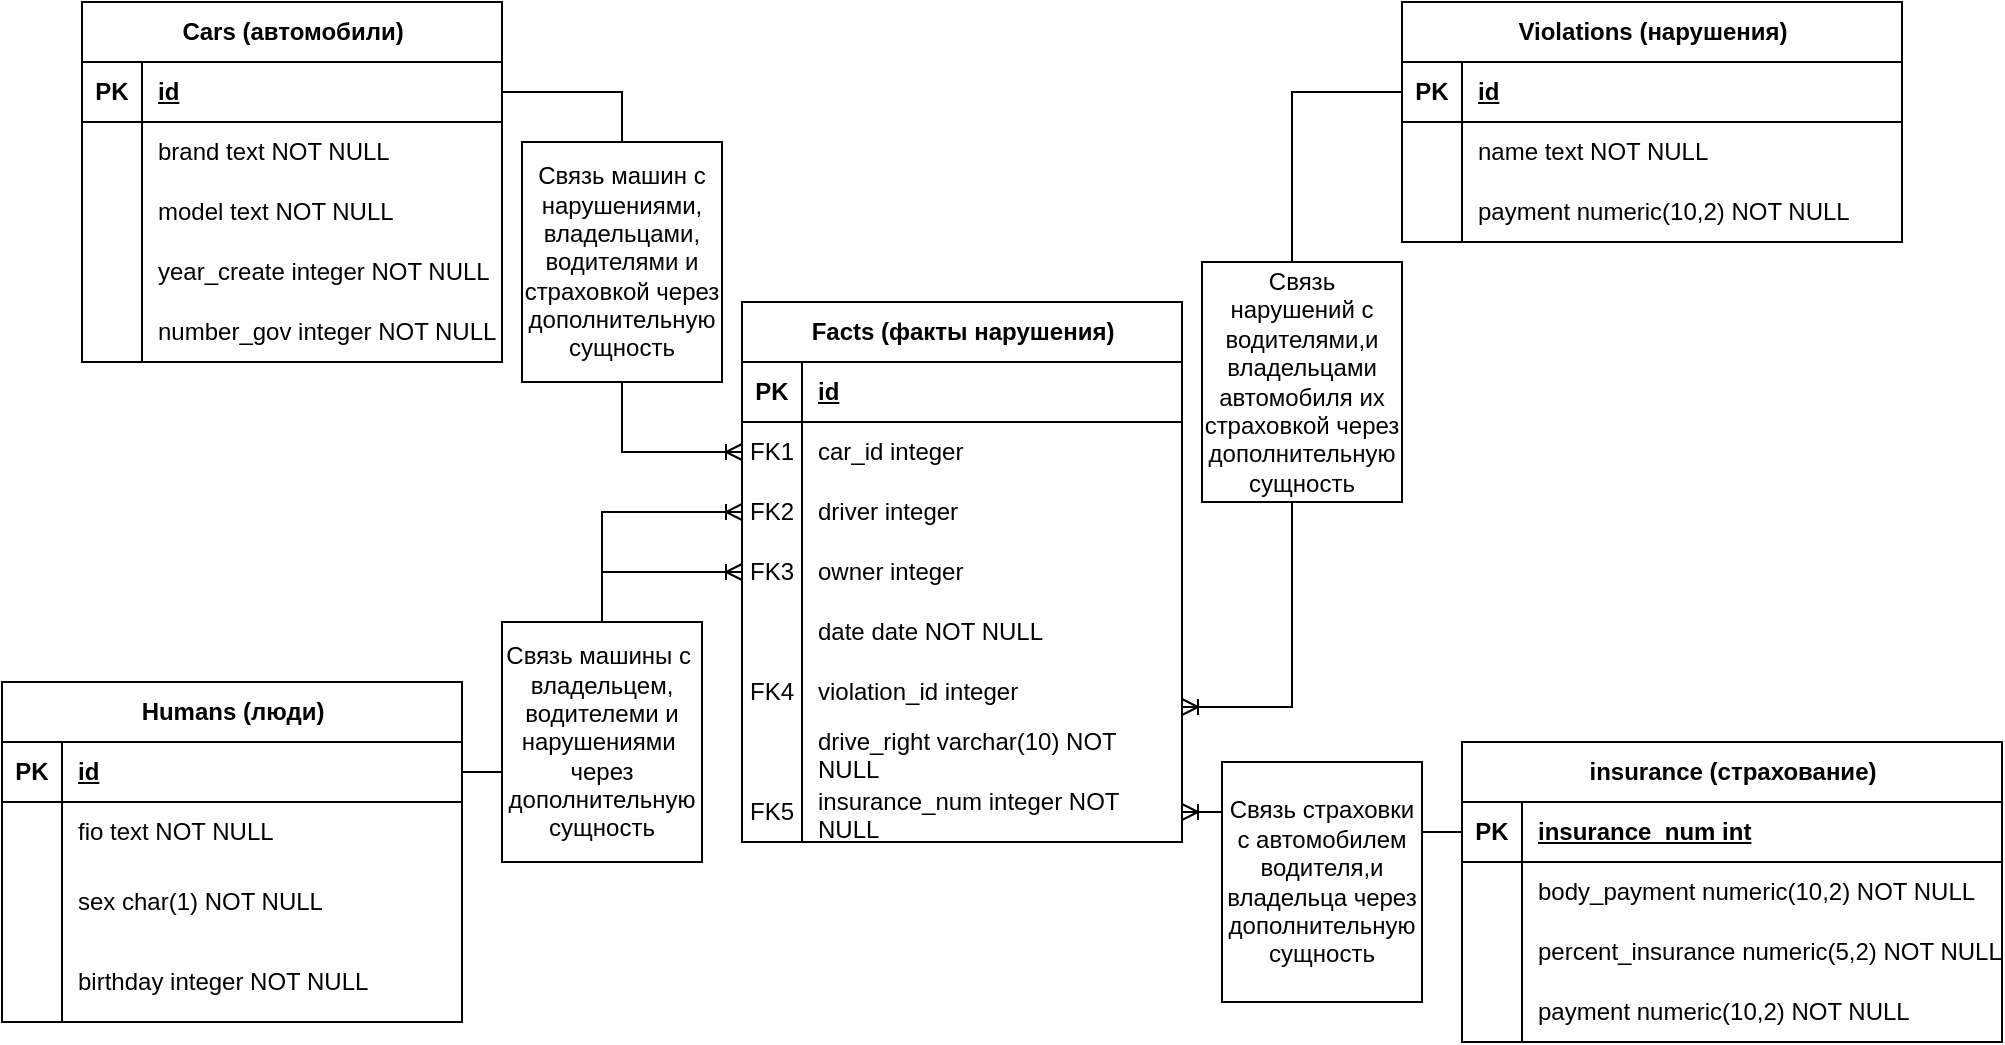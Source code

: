 <mxfile version="25.0.3">
  <diagram id="R2lEEEUBdFMjLlhIrx00" name="Page-1">
    <mxGraphModel dx="1900" dy="566" grid="1" gridSize="10" guides="1" tooltips="1" connect="1" arrows="1" fold="1" page="1" pageScale="1" pageWidth="850" pageHeight="1100" math="0" shadow="0" extFonts="Permanent Marker^https://fonts.googleapis.com/css?family=Permanent+Marker">
      <root>
        <mxCell id="0" />
        <mxCell id="1" parent="0" />
        <mxCell id="0lINuXxuvofqv_kn08BW-3" value="&lt;div&gt;Cars (автомобили)&lt;br&gt;&lt;/div&gt;" style="shape=table;startSize=30;container=1;collapsible=1;childLayout=tableLayout;fixedRows=1;rowLines=0;fontStyle=1;align=center;resizeLast=1;html=1;" parent="1" vertex="1">
          <mxGeometry x="10" y="280" width="210" height="180" as="geometry" />
        </mxCell>
        <mxCell id="0lINuXxuvofqv_kn08BW-4" value="" style="shape=tableRow;horizontal=0;startSize=0;swimlaneHead=0;swimlaneBody=0;fillColor=none;collapsible=0;dropTarget=0;points=[[0,0.5],[1,0.5]];portConstraint=eastwest;top=0;left=0;right=0;bottom=1;" parent="0lINuXxuvofqv_kn08BW-3" vertex="1">
          <mxGeometry y="30" width="210" height="30" as="geometry" />
        </mxCell>
        <mxCell id="0lINuXxuvofqv_kn08BW-5" value="PK" style="shape=partialRectangle;connectable=0;fillColor=none;top=0;left=0;bottom=0;right=0;fontStyle=1;overflow=hidden;whiteSpace=wrap;html=1;" parent="0lINuXxuvofqv_kn08BW-4" vertex="1">
          <mxGeometry width="30" height="30" as="geometry">
            <mxRectangle width="30" height="30" as="alternateBounds" />
          </mxGeometry>
        </mxCell>
        <mxCell id="0lINuXxuvofqv_kn08BW-6" value="id" style="shape=partialRectangle;connectable=0;fillColor=none;top=0;left=0;bottom=0;right=0;align=left;spacingLeft=6;fontStyle=5;overflow=hidden;whiteSpace=wrap;html=1;" parent="0lINuXxuvofqv_kn08BW-4" vertex="1">
          <mxGeometry x="30" width="180" height="30" as="geometry">
            <mxRectangle width="180" height="30" as="alternateBounds" />
          </mxGeometry>
        </mxCell>
        <mxCell id="0lINuXxuvofqv_kn08BW-7" value="" style="shape=tableRow;horizontal=0;startSize=0;swimlaneHead=0;swimlaneBody=0;fillColor=none;collapsible=0;dropTarget=0;points=[[0,0.5],[1,0.5]];portConstraint=eastwest;top=0;left=0;right=0;bottom=0;" parent="0lINuXxuvofqv_kn08BW-3" vertex="1">
          <mxGeometry y="60" width="210" height="30" as="geometry" />
        </mxCell>
        <mxCell id="0lINuXxuvofqv_kn08BW-8" value="" style="shape=partialRectangle;connectable=0;fillColor=none;top=0;left=0;bottom=0;right=0;editable=1;overflow=hidden;whiteSpace=wrap;html=1;" parent="0lINuXxuvofqv_kn08BW-7" vertex="1">
          <mxGeometry width="30" height="30" as="geometry">
            <mxRectangle width="30" height="30" as="alternateBounds" />
          </mxGeometry>
        </mxCell>
        <mxCell id="0lINuXxuvofqv_kn08BW-9" value="brand text NOT NULL" style="shape=partialRectangle;connectable=0;fillColor=none;top=0;left=0;bottom=0;right=0;align=left;spacingLeft=6;overflow=hidden;whiteSpace=wrap;html=1;" parent="0lINuXxuvofqv_kn08BW-7" vertex="1">
          <mxGeometry x="30" width="180" height="30" as="geometry">
            <mxRectangle width="180" height="30" as="alternateBounds" />
          </mxGeometry>
        </mxCell>
        <mxCell id="0lINuXxuvofqv_kn08BW-10" value="" style="shape=tableRow;horizontal=0;startSize=0;swimlaneHead=0;swimlaneBody=0;fillColor=none;collapsible=0;dropTarget=0;points=[[0,0.5],[1,0.5]];portConstraint=eastwest;top=0;left=0;right=0;bottom=0;" parent="0lINuXxuvofqv_kn08BW-3" vertex="1">
          <mxGeometry y="90" width="210" height="30" as="geometry" />
        </mxCell>
        <mxCell id="0lINuXxuvofqv_kn08BW-11" value="" style="shape=partialRectangle;connectable=0;fillColor=none;top=0;left=0;bottom=0;right=0;editable=1;overflow=hidden;whiteSpace=wrap;html=1;" parent="0lINuXxuvofqv_kn08BW-10" vertex="1">
          <mxGeometry width="30" height="30" as="geometry">
            <mxRectangle width="30" height="30" as="alternateBounds" />
          </mxGeometry>
        </mxCell>
        <mxCell id="0lINuXxuvofqv_kn08BW-12" value="model text NOT NULL" style="shape=partialRectangle;connectable=0;fillColor=none;top=0;left=0;bottom=0;right=0;align=left;spacingLeft=6;overflow=hidden;whiteSpace=wrap;html=1;" parent="0lINuXxuvofqv_kn08BW-10" vertex="1">
          <mxGeometry x="30" width="180" height="30" as="geometry">
            <mxRectangle width="180" height="30" as="alternateBounds" />
          </mxGeometry>
        </mxCell>
        <mxCell id="0lINuXxuvofqv_kn08BW-13" value="" style="shape=tableRow;horizontal=0;startSize=0;swimlaneHead=0;swimlaneBody=0;fillColor=none;collapsible=0;dropTarget=0;points=[[0,0.5],[1,0.5]];portConstraint=eastwest;top=0;left=0;right=0;bottom=0;" parent="0lINuXxuvofqv_kn08BW-3" vertex="1">
          <mxGeometry y="120" width="210" height="30" as="geometry" />
        </mxCell>
        <mxCell id="0lINuXxuvofqv_kn08BW-14" value="" style="shape=partialRectangle;connectable=0;fillColor=none;top=0;left=0;bottom=0;right=0;editable=1;overflow=hidden;whiteSpace=wrap;html=1;" parent="0lINuXxuvofqv_kn08BW-13" vertex="1">
          <mxGeometry width="30" height="30" as="geometry">
            <mxRectangle width="30" height="30" as="alternateBounds" />
          </mxGeometry>
        </mxCell>
        <mxCell id="0lINuXxuvofqv_kn08BW-15" value="year_create integer NOT NULL" style="shape=partialRectangle;connectable=0;fillColor=none;top=0;left=0;bottom=0;right=0;align=left;spacingLeft=6;overflow=hidden;whiteSpace=wrap;html=1;" parent="0lINuXxuvofqv_kn08BW-13" vertex="1">
          <mxGeometry x="30" width="180" height="30" as="geometry">
            <mxRectangle width="180" height="30" as="alternateBounds" />
          </mxGeometry>
        </mxCell>
        <mxCell id="2KXlHstFN0G93VimUFhp-1" value="" style="shape=tableRow;horizontal=0;startSize=0;swimlaneHead=0;swimlaneBody=0;fillColor=none;collapsible=0;dropTarget=0;points=[[0,0.5],[1,0.5]];portConstraint=eastwest;top=0;left=0;right=0;bottom=0;" vertex="1" parent="0lINuXxuvofqv_kn08BW-3">
          <mxGeometry y="150" width="210" height="30" as="geometry" />
        </mxCell>
        <mxCell id="2KXlHstFN0G93VimUFhp-2" value="" style="shape=partialRectangle;connectable=0;fillColor=none;top=0;left=0;bottom=0;right=0;editable=1;overflow=hidden;whiteSpace=wrap;html=1;" vertex="1" parent="2KXlHstFN0G93VimUFhp-1">
          <mxGeometry width="30" height="30" as="geometry">
            <mxRectangle width="30" height="30" as="alternateBounds" />
          </mxGeometry>
        </mxCell>
        <mxCell id="2KXlHstFN0G93VimUFhp-3" value="number_gov integer NOT NULL" style="shape=partialRectangle;connectable=0;fillColor=none;top=0;left=0;bottom=0;right=0;align=left;spacingLeft=6;overflow=hidden;whiteSpace=wrap;html=1;" vertex="1" parent="2KXlHstFN0G93VimUFhp-1">
          <mxGeometry x="30" width="180" height="30" as="geometry">
            <mxRectangle width="180" height="30" as="alternateBounds" />
          </mxGeometry>
        </mxCell>
        <mxCell id="0lINuXxuvofqv_kn08BW-16" value="Violations (нарушения)" style="shape=table;startSize=30;container=1;collapsible=1;childLayout=tableLayout;fixedRows=1;rowLines=0;fontStyle=1;align=center;resizeLast=1;html=1;" parent="1" vertex="1">
          <mxGeometry x="670" y="280" width="250" height="120" as="geometry" />
        </mxCell>
        <mxCell id="0lINuXxuvofqv_kn08BW-17" value="" style="shape=tableRow;horizontal=0;startSize=0;swimlaneHead=0;swimlaneBody=0;fillColor=none;collapsible=0;dropTarget=0;points=[[0,0.5],[1,0.5]];portConstraint=eastwest;top=0;left=0;right=0;bottom=1;" parent="0lINuXxuvofqv_kn08BW-16" vertex="1">
          <mxGeometry y="30" width="250" height="30" as="geometry" />
        </mxCell>
        <mxCell id="0lINuXxuvofqv_kn08BW-18" value="PK" style="shape=partialRectangle;connectable=0;fillColor=none;top=0;left=0;bottom=0;right=0;fontStyle=1;overflow=hidden;whiteSpace=wrap;html=1;" parent="0lINuXxuvofqv_kn08BW-17" vertex="1">
          <mxGeometry width="30" height="30" as="geometry">
            <mxRectangle width="30" height="30" as="alternateBounds" />
          </mxGeometry>
        </mxCell>
        <mxCell id="0lINuXxuvofqv_kn08BW-19" value="id" style="shape=partialRectangle;connectable=0;fillColor=none;top=0;left=0;bottom=0;right=0;align=left;spacingLeft=6;fontStyle=5;overflow=hidden;whiteSpace=wrap;html=1;" parent="0lINuXxuvofqv_kn08BW-17" vertex="1">
          <mxGeometry x="30" width="220" height="30" as="geometry">
            <mxRectangle width="220" height="30" as="alternateBounds" />
          </mxGeometry>
        </mxCell>
        <mxCell id="0lINuXxuvofqv_kn08BW-20" value="" style="shape=tableRow;horizontal=0;startSize=0;swimlaneHead=0;swimlaneBody=0;fillColor=none;collapsible=0;dropTarget=0;points=[[0,0.5],[1,0.5]];portConstraint=eastwest;top=0;left=0;right=0;bottom=0;" parent="0lINuXxuvofqv_kn08BW-16" vertex="1">
          <mxGeometry y="60" width="250" height="30" as="geometry" />
        </mxCell>
        <mxCell id="0lINuXxuvofqv_kn08BW-21" value="" style="shape=partialRectangle;connectable=0;fillColor=none;top=0;left=0;bottom=0;right=0;editable=1;overflow=hidden;whiteSpace=wrap;html=1;" parent="0lINuXxuvofqv_kn08BW-20" vertex="1">
          <mxGeometry width="30" height="30" as="geometry">
            <mxRectangle width="30" height="30" as="alternateBounds" />
          </mxGeometry>
        </mxCell>
        <mxCell id="0lINuXxuvofqv_kn08BW-22" value="name text NOT NULL" style="shape=partialRectangle;connectable=0;fillColor=none;top=0;left=0;bottom=0;right=0;align=left;spacingLeft=6;overflow=hidden;whiteSpace=wrap;html=1;" parent="0lINuXxuvofqv_kn08BW-20" vertex="1">
          <mxGeometry x="30" width="220" height="30" as="geometry">
            <mxRectangle width="220" height="30" as="alternateBounds" />
          </mxGeometry>
        </mxCell>
        <mxCell id="0lINuXxuvofqv_kn08BW-23" value="" style="shape=tableRow;horizontal=0;startSize=0;swimlaneHead=0;swimlaneBody=0;fillColor=none;collapsible=0;dropTarget=0;points=[[0,0.5],[1,0.5]];portConstraint=eastwest;top=0;left=0;right=0;bottom=0;" parent="0lINuXxuvofqv_kn08BW-16" vertex="1">
          <mxGeometry y="90" width="250" height="30" as="geometry" />
        </mxCell>
        <mxCell id="0lINuXxuvofqv_kn08BW-24" value="" style="shape=partialRectangle;connectable=0;fillColor=none;top=0;left=0;bottom=0;right=0;editable=1;overflow=hidden;whiteSpace=wrap;html=1;" parent="0lINuXxuvofqv_kn08BW-23" vertex="1">
          <mxGeometry width="30" height="30" as="geometry">
            <mxRectangle width="30" height="30" as="alternateBounds" />
          </mxGeometry>
        </mxCell>
        <mxCell id="0lINuXxuvofqv_kn08BW-25" value="payment numeric(10,2) NOT NULL" style="shape=partialRectangle;connectable=0;fillColor=none;top=0;left=0;bottom=0;right=0;align=left;spacingLeft=6;overflow=hidden;whiteSpace=wrap;html=1;" parent="0lINuXxuvofqv_kn08BW-23" vertex="1">
          <mxGeometry x="30" width="220" height="30" as="geometry">
            <mxRectangle width="220" height="30" as="alternateBounds" />
          </mxGeometry>
        </mxCell>
        <mxCell id="0lINuXxuvofqv_kn08BW-29" value="Facts (факты нарушения)" style="shape=table;startSize=30;container=1;collapsible=1;childLayout=tableLayout;fixedRows=1;rowLines=0;fontStyle=1;align=center;resizeLast=1;html=1;" parent="1" vertex="1">
          <mxGeometry x="340" y="430" width="220" height="270" as="geometry" />
        </mxCell>
        <mxCell id="0lINuXxuvofqv_kn08BW-30" value="" style="shape=tableRow;horizontal=0;startSize=0;swimlaneHead=0;swimlaneBody=0;fillColor=none;collapsible=0;dropTarget=0;points=[[0,0.5],[1,0.5]];portConstraint=eastwest;top=0;left=0;right=0;bottom=1;" parent="0lINuXxuvofqv_kn08BW-29" vertex="1">
          <mxGeometry y="30" width="220" height="30" as="geometry" />
        </mxCell>
        <mxCell id="0lINuXxuvofqv_kn08BW-31" value="PK" style="shape=partialRectangle;connectable=0;fillColor=none;top=0;left=0;bottom=0;right=0;fontStyle=1;overflow=hidden;whiteSpace=wrap;html=1;" parent="0lINuXxuvofqv_kn08BW-30" vertex="1">
          <mxGeometry width="30" height="30" as="geometry">
            <mxRectangle width="30" height="30" as="alternateBounds" />
          </mxGeometry>
        </mxCell>
        <mxCell id="0lINuXxuvofqv_kn08BW-32" value="id" style="shape=partialRectangle;connectable=0;fillColor=none;top=0;left=0;bottom=0;right=0;align=left;spacingLeft=6;fontStyle=5;overflow=hidden;whiteSpace=wrap;html=1;" parent="0lINuXxuvofqv_kn08BW-30" vertex="1">
          <mxGeometry x="30" width="190" height="30" as="geometry">
            <mxRectangle width="190" height="30" as="alternateBounds" />
          </mxGeometry>
        </mxCell>
        <mxCell id="0lINuXxuvofqv_kn08BW-33" value="" style="shape=tableRow;horizontal=0;startSize=0;swimlaneHead=0;swimlaneBody=0;fillColor=none;collapsible=0;dropTarget=0;points=[[0,0.5],[1,0.5]];portConstraint=eastwest;top=0;left=0;right=0;bottom=0;" parent="0lINuXxuvofqv_kn08BW-29" vertex="1">
          <mxGeometry y="60" width="220" height="30" as="geometry" />
        </mxCell>
        <mxCell id="0lINuXxuvofqv_kn08BW-34" value="&lt;div&gt;FK1&lt;/div&gt;" style="shape=partialRectangle;connectable=0;fillColor=none;top=0;left=0;bottom=0;right=0;editable=1;overflow=hidden;whiteSpace=wrap;html=1;" parent="0lINuXxuvofqv_kn08BW-33" vertex="1">
          <mxGeometry width="30" height="30" as="geometry">
            <mxRectangle width="30" height="30" as="alternateBounds" />
          </mxGeometry>
        </mxCell>
        <mxCell id="0lINuXxuvofqv_kn08BW-35" value="&lt;div&gt;car_id integer&lt;/div&gt;" style="shape=partialRectangle;connectable=0;fillColor=none;top=0;left=0;bottom=0;right=0;align=left;spacingLeft=6;overflow=hidden;whiteSpace=wrap;html=1;" parent="0lINuXxuvofqv_kn08BW-33" vertex="1">
          <mxGeometry x="30" width="190" height="30" as="geometry">
            <mxRectangle width="190" height="30" as="alternateBounds" />
          </mxGeometry>
        </mxCell>
        <mxCell id="0lINuXxuvofqv_kn08BW-36" value="" style="shape=tableRow;horizontal=0;startSize=0;swimlaneHead=0;swimlaneBody=0;fillColor=none;collapsible=0;dropTarget=0;points=[[0,0.5],[1,0.5]];portConstraint=eastwest;top=0;left=0;right=0;bottom=0;" parent="0lINuXxuvofqv_kn08BW-29" vertex="1">
          <mxGeometry y="90" width="220" height="30" as="geometry" />
        </mxCell>
        <mxCell id="0lINuXxuvofqv_kn08BW-37" value="FK2" style="shape=partialRectangle;connectable=0;fillColor=none;top=0;left=0;bottom=0;right=0;editable=1;overflow=hidden;whiteSpace=wrap;html=1;" parent="0lINuXxuvofqv_kn08BW-36" vertex="1">
          <mxGeometry width="30" height="30" as="geometry">
            <mxRectangle width="30" height="30" as="alternateBounds" />
          </mxGeometry>
        </mxCell>
        <mxCell id="0lINuXxuvofqv_kn08BW-38" value="&lt;div&gt;driver integer&lt;br&gt;&lt;/div&gt;" style="shape=partialRectangle;connectable=0;fillColor=none;top=0;left=0;bottom=0;right=0;align=left;spacingLeft=6;overflow=hidden;whiteSpace=wrap;html=1;" parent="0lINuXxuvofqv_kn08BW-36" vertex="1">
          <mxGeometry x="30" width="190" height="30" as="geometry">
            <mxRectangle width="190" height="30" as="alternateBounds" />
          </mxGeometry>
        </mxCell>
        <mxCell id="0lINuXxuvofqv_kn08BW-39" value="" style="shape=tableRow;horizontal=0;startSize=0;swimlaneHead=0;swimlaneBody=0;fillColor=none;collapsible=0;dropTarget=0;points=[[0,0.5],[1,0.5]];portConstraint=eastwest;top=0;left=0;right=0;bottom=0;" parent="0lINuXxuvofqv_kn08BW-29" vertex="1">
          <mxGeometry y="120" width="220" height="30" as="geometry" />
        </mxCell>
        <mxCell id="0lINuXxuvofqv_kn08BW-40" value="FK3" style="shape=partialRectangle;connectable=0;fillColor=none;top=0;left=0;bottom=0;right=0;editable=1;overflow=hidden;whiteSpace=wrap;html=1;" parent="0lINuXxuvofqv_kn08BW-39" vertex="1">
          <mxGeometry width="30" height="30" as="geometry">
            <mxRectangle width="30" height="30" as="alternateBounds" />
          </mxGeometry>
        </mxCell>
        <mxCell id="0lINuXxuvofqv_kn08BW-41" value="&lt;div&gt;owner integer&lt;/div&gt;" style="shape=partialRectangle;connectable=0;fillColor=none;top=0;left=0;bottom=0;right=0;align=left;spacingLeft=6;overflow=hidden;whiteSpace=wrap;html=1;" parent="0lINuXxuvofqv_kn08BW-39" vertex="1">
          <mxGeometry x="30" width="190" height="30" as="geometry">
            <mxRectangle width="190" height="30" as="alternateBounds" />
          </mxGeometry>
        </mxCell>
        <mxCell id="ch-vQmx0LD7tyePDkIKj-99" value="" style="shape=tableRow;horizontal=0;startSize=0;swimlaneHead=0;swimlaneBody=0;fillColor=none;collapsible=0;dropTarget=0;points=[[0,0.5],[1,0.5]];portConstraint=eastwest;top=0;left=0;right=0;bottom=0;" parent="0lINuXxuvofqv_kn08BW-29" vertex="1">
          <mxGeometry y="150" width="220" height="30" as="geometry" />
        </mxCell>
        <mxCell id="ch-vQmx0LD7tyePDkIKj-100" value="" style="shape=partialRectangle;connectable=0;fillColor=none;top=0;left=0;bottom=0;right=0;editable=1;overflow=hidden;whiteSpace=wrap;html=1;" parent="ch-vQmx0LD7tyePDkIKj-99" vertex="1">
          <mxGeometry width="30" height="30" as="geometry">
            <mxRectangle width="30" height="30" as="alternateBounds" />
          </mxGeometry>
        </mxCell>
        <mxCell id="ch-vQmx0LD7tyePDkIKj-101" value="date date NOT NULL" style="shape=partialRectangle;connectable=0;fillColor=none;top=0;left=0;bottom=0;right=0;align=left;spacingLeft=6;overflow=hidden;whiteSpace=wrap;html=1;" parent="ch-vQmx0LD7tyePDkIKj-99" vertex="1">
          <mxGeometry x="30" width="190" height="30" as="geometry">
            <mxRectangle width="190" height="30" as="alternateBounds" />
          </mxGeometry>
        </mxCell>
        <mxCell id="ch-vQmx0LD7tyePDkIKj-102" value="" style="shape=tableRow;horizontal=0;startSize=0;swimlaneHead=0;swimlaneBody=0;fillColor=none;collapsible=0;dropTarget=0;points=[[0,0.5],[1,0.5]];portConstraint=eastwest;top=0;left=0;right=0;bottom=0;" parent="0lINuXxuvofqv_kn08BW-29" vertex="1">
          <mxGeometry y="180" width="220" height="30" as="geometry" />
        </mxCell>
        <mxCell id="ch-vQmx0LD7tyePDkIKj-103" value="FK4" style="shape=partialRectangle;connectable=0;fillColor=none;top=0;left=0;bottom=0;right=0;editable=1;overflow=hidden;whiteSpace=wrap;html=1;" parent="ch-vQmx0LD7tyePDkIKj-102" vertex="1">
          <mxGeometry width="30" height="30" as="geometry">
            <mxRectangle width="30" height="30" as="alternateBounds" />
          </mxGeometry>
        </mxCell>
        <mxCell id="ch-vQmx0LD7tyePDkIKj-104" value="violation_id integer" style="shape=partialRectangle;connectable=0;fillColor=none;top=0;left=0;bottom=0;right=0;align=left;spacingLeft=6;overflow=hidden;whiteSpace=wrap;html=1;" parent="ch-vQmx0LD7tyePDkIKj-102" vertex="1">
          <mxGeometry x="30" width="190" height="30" as="geometry">
            <mxRectangle width="190" height="30" as="alternateBounds" />
          </mxGeometry>
        </mxCell>
        <mxCell id="ch-vQmx0LD7tyePDkIKj-105" value="" style="shape=tableRow;horizontal=0;startSize=0;swimlaneHead=0;swimlaneBody=0;fillColor=none;collapsible=0;dropTarget=0;points=[[0,0.5],[1,0.5]];portConstraint=eastwest;top=0;left=0;right=0;bottom=0;" parent="0lINuXxuvofqv_kn08BW-29" vertex="1">
          <mxGeometry y="210" width="220" height="30" as="geometry" />
        </mxCell>
        <mxCell id="ch-vQmx0LD7tyePDkIKj-106" value="" style="shape=partialRectangle;connectable=0;fillColor=none;top=0;left=0;bottom=0;right=0;editable=1;overflow=hidden;whiteSpace=wrap;html=1;" parent="ch-vQmx0LD7tyePDkIKj-105" vertex="1">
          <mxGeometry width="30" height="30" as="geometry">
            <mxRectangle width="30" height="30" as="alternateBounds" />
          </mxGeometry>
        </mxCell>
        <mxCell id="ch-vQmx0LD7tyePDkIKj-107" value="drive_right varchar(10) NOT NULL" style="shape=partialRectangle;connectable=0;fillColor=none;top=0;left=0;bottom=0;right=0;align=left;spacingLeft=6;overflow=hidden;whiteSpace=wrap;html=1;" parent="ch-vQmx0LD7tyePDkIKj-105" vertex="1">
          <mxGeometry x="30" width="190" height="30" as="geometry">
            <mxRectangle width="190" height="30" as="alternateBounds" />
          </mxGeometry>
        </mxCell>
        <mxCell id="ch-vQmx0LD7tyePDkIKj-125" value="" style="shape=tableRow;horizontal=0;startSize=0;swimlaneHead=0;swimlaneBody=0;fillColor=none;collapsible=0;dropTarget=0;points=[[0,0.5],[1,0.5]];portConstraint=eastwest;top=0;left=0;right=0;bottom=0;" parent="0lINuXxuvofqv_kn08BW-29" vertex="1">
          <mxGeometry y="240" width="220" height="30" as="geometry" />
        </mxCell>
        <mxCell id="ch-vQmx0LD7tyePDkIKj-126" value="FK5" style="shape=partialRectangle;connectable=0;fillColor=none;top=0;left=0;bottom=0;right=0;editable=1;overflow=hidden;whiteSpace=wrap;html=1;" parent="ch-vQmx0LD7tyePDkIKj-125" vertex="1">
          <mxGeometry width="30" height="30" as="geometry">
            <mxRectangle width="30" height="30" as="alternateBounds" />
          </mxGeometry>
        </mxCell>
        <mxCell id="ch-vQmx0LD7tyePDkIKj-127" value="insurance_num integer NOT NULL" style="shape=partialRectangle;connectable=0;fillColor=none;top=0;left=0;bottom=0;right=0;align=left;spacingLeft=6;overflow=hidden;whiteSpace=wrap;html=1;" parent="ch-vQmx0LD7tyePDkIKj-125" vertex="1">
          <mxGeometry x="30" width="190" height="30" as="geometry">
            <mxRectangle width="190" height="30" as="alternateBounds" />
          </mxGeometry>
        </mxCell>
        <mxCell id="ch-vQmx0LD7tyePDkIKj-1" value="&lt;div&gt;Humans (люди)&lt;/div&gt;" style="shape=table;startSize=30;container=1;collapsible=1;childLayout=tableLayout;fixedRows=1;rowLines=0;fontStyle=1;align=center;resizeLast=1;html=1;" parent="1" vertex="1">
          <mxGeometry x="-30" y="620" width="230" height="170" as="geometry" />
        </mxCell>
        <mxCell id="ch-vQmx0LD7tyePDkIKj-2" value="" style="shape=tableRow;horizontal=0;startSize=0;swimlaneHead=0;swimlaneBody=0;fillColor=none;collapsible=0;dropTarget=0;points=[[0,0.5],[1,0.5]];portConstraint=eastwest;top=0;left=0;right=0;bottom=1;" parent="ch-vQmx0LD7tyePDkIKj-1" vertex="1">
          <mxGeometry y="30" width="230" height="30" as="geometry" />
        </mxCell>
        <mxCell id="ch-vQmx0LD7tyePDkIKj-3" value="PK" style="shape=partialRectangle;connectable=0;fillColor=none;top=0;left=0;bottom=0;right=0;fontStyle=1;overflow=hidden;whiteSpace=wrap;html=1;" parent="ch-vQmx0LD7tyePDkIKj-2" vertex="1">
          <mxGeometry width="30" height="30" as="geometry">
            <mxRectangle width="30" height="30" as="alternateBounds" />
          </mxGeometry>
        </mxCell>
        <mxCell id="ch-vQmx0LD7tyePDkIKj-4" value="id" style="shape=partialRectangle;connectable=0;fillColor=none;top=0;left=0;bottom=0;right=0;align=left;spacingLeft=6;fontStyle=5;overflow=hidden;whiteSpace=wrap;html=1;" parent="ch-vQmx0LD7tyePDkIKj-2" vertex="1">
          <mxGeometry x="30" width="200" height="30" as="geometry">
            <mxRectangle width="200" height="30" as="alternateBounds" />
          </mxGeometry>
        </mxCell>
        <mxCell id="ch-vQmx0LD7tyePDkIKj-5" value="" style="shape=tableRow;horizontal=0;startSize=0;swimlaneHead=0;swimlaneBody=0;fillColor=none;collapsible=0;dropTarget=0;points=[[0,0.5],[1,0.5]];portConstraint=eastwest;top=0;left=0;right=0;bottom=0;" parent="ch-vQmx0LD7tyePDkIKj-1" vertex="1">
          <mxGeometry y="60" width="230" height="30" as="geometry" />
        </mxCell>
        <mxCell id="ch-vQmx0LD7tyePDkIKj-6" value="" style="shape=partialRectangle;connectable=0;fillColor=none;top=0;left=0;bottom=0;right=0;editable=1;overflow=hidden;whiteSpace=wrap;html=1;" parent="ch-vQmx0LD7tyePDkIKj-5" vertex="1">
          <mxGeometry width="30" height="30" as="geometry">
            <mxRectangle width="30" height="30" as="alternateBounds" />
          </mxGeometry>
        </mxCell>
        <mxCell id="ch-vQmx0LD7tyePDkIKj-7" value="fio text NOT NULL" style="shape=partialRectangle;connectable=0;fillColor=none;top=0;left=0;bottom=0;right=0;align=left;spacingLeft=6;overflow=hidden;whiteSpace=wrap;html=1;" parent="ch-vQmx0LD7tyePDkIKj-5" vertex="1">
          <mxGeometry x="30" width="200" height="30" as="geometry">
            <mxRectangle width="200" height="30" as="alternateBounds" />
          </mxGeometry>
        </mxCell>
        <mxCell id="ch-vQmx0LD7tyePDkIKj-8" value="" style="shape=tableRow;horizontal=0;startSize=0;swimlaneHead=0;swimlaneBody=0;fillColor=none;collapsible=0;dropTarget=0;points=[[0,0.5],[1,0.5]];portConstraint=eastwest;top=0;left=0;right=0;bottom=0;" parent="ch-vQmx0LD7tyePDkIKj-1" vertex="1">
          <mxGeometry y="90" width="230" height="40" as="geometry" />
        </mxCell>
        <mxCell id="ch-vQmx0LD7tyePDkIKj-9" value="" style="shape=partialRectangle;connectable=0;fillColor=none;top=0;left=0;bottom=0;right=0;editable=1;overflow=hidden;whiteSpace=wrap;html=1;" parent="ch-vQmx0LD7tyePDkIKj-8" vertex="1">
          <mxGeometry width="30" height="40" as="geometry">
            <mxRectangle width="30" height="40" as="alternateBounds" />
          </mxGeometry>
        </mxCell>
        <mxCell id="ch-vQmx0LD7tyePDkIKj-10" value="sex char(1) NOT NULL" style="shape=partialRectangle;connectable=0;fillColor=none;top=0;left=0;bottom=0;right=0;align=left;spacingLeft=6;overflow=hidden;whiteSpace=wrap;html=1;" parent="ch-vQmx0LD7tyePDkIKj-8" vertex="1">
          <mxGeometry x="30" width="200" height="40" as="geometry">
            <mxRectangle width="200" height="40" as="alternateBounds" />
          </mxGeometry>
        </mxCell>
        <mxCell id="Fq_3sS982Qb4RyWmmsVW-5" value="" style="shape=tableRow;horizontal=0;startSize=0;swimlaneHead=0;swimlaneBody=0;fillColor=none;collapsible=0;dropTarget=0;points=[[0,0.5],[1,0.5]];portConstraint=eastwest;top=0;left=0;right=0;bottom=0;" parent="ch-vQmx0LD7tyePDkIKj-1" vertex="1">
          <mxGeometry y="130" width="230" height="40" as="geometry" />
        </mxCell>
        <mxCell id="Fq_3sS982Qb4RyWmmsVW-6" value="" style="shape=partialRectangle;connectable=0;fillColor=none;top=0;left=0;bottom=0;right=0;editable=1;overflow=hidden;whiteSpace=wrap;html=1;" parent="Fq_3sS982Qb4RyWmmsVW-5" vertex="1">
          <mxGeometry width="30" height="40" as="geometry">
            <mxRectangle width="30" height="40" as="alternateBounds" />
          </mxGeometry>
        </mxCell>
        <mxCell id="Fq_3sS982Qb4RyWmmsVW-7" value="birthday integer NOT NULL" style="shape=partialRectangle;connectable=0;fillColor=none;top=0;left=0;bottom=0;right=0;align=left;spacingLeft=6;overflow=hidden;whiteSpace=wrap;html=1;" parent="Fq_3sS982Qb4RyWmmsVW-5" vertex="1">
          <mxGeometry x="30" width="200" height="40" as="geometry">
            <mxRectangle width="200" height="40" as="alternateBounds" />
          </mxGeometry>
        </mxCell>
        <mxCell id="ch-vQmx0LD7tyePDkIKj-27" value="&lt;div&gt;insurance (страхование)&lt;/div&gt;" style="shape=table;startSize=30;container=1;collapsible=1;childLayout=tableLayout;fixedRows=1;rowLines=0;fontStyle=1;align=center;resizeLast=1;html=1;" parent="1" vertex="1">
          <mxGeometry x="700" y="650" width="270" height="150" as="geometry" />
        </mxCell>
        <mxCell id="ch-vQmx0LD7tyePDkIKj-28" value="" style="shape=tableRow;horizontal=0;startSize=0;swimlaneHead=0;swimlaneBody=0;fillColor=none;collapsible=0;dropTarget=0;points=[[0,0.5],[1,0.5]];portConstraint=eastwest;top=0;left=0;right=0;bottom=1;" parent="ch-vQmx0LD7tyePDkIKj-27" vertex="1">
          <mxGeometry y="30" width="270" height="30" as="geometry" />
        </mxCell>
        <mxCell id="ch-vQmx0LD7tyePDkIKj-29" value="PK" style="shape=partialRectangle;connectable=0;fillColor=none;top=0;left=0;bottom=0;right=0;fontStyle=1;overflow=hidden;whiteSpace=wrap;html=1;" parent="ch-vQmx0LD7tyePDkIKj-28" vertex="1">
          <mxGeometry width="30" height="30" as="geometry">
            <mxRectangle width="30" height="30" as="alternateBounds" />
          </mxGeometry>
        </mxCell>
        <mxCell id="ch-vQmx0LD7tyePDkIKj-30" value="insurance_num int" style="shape=partialRectangle;connectable=0;fillColor=none;top=0;left=0;bottom=0;right=0;align=left;spacingLeft=6;fontStyle=5;overflow=hidden;whiteSpace=wrap;html=1;" parent="ch-vQmx0LD7tyePDkIKj-28" vertex="1">
          <mxGeometry x="30" width="240" height="30" as="geometry">
            <mxRectangle width="240" height="30" as="alternateBounds" />
          </mxGeometry>
        </mxCell>
        <mxCell id="ch-vQmx0LD7tyePDkIKj-31" value="" style="shape=tableRow;horizontal=0;startSize=0;swimlaneHead=0;swimlaneBody=0;fillColor=none;collapsible=0;dropTarget=0;points=[[0,0.5],[1,0.5]];portConstraint=eastwest;top=0;left=0;right=0;bottom=0;" parent="ch-vQmx0LD7tyePDkIKj-27" vertex="1">
          <mxGeometry y="60" width="270" height="30" as="geometry" />
        </mxCell>
        <mxCell id="ch-vQmx0LD7tyePDkIKj-32" value="" style="shape=partialRectangle;connectable=0;fillColor=none;top=0;left=0;bottom=0;right=0;editable=1;overflow=hidden;whiteSpace=wrap;html=1;" parent="ch-vQmx0LD7tyePDkIKj-31" vertex="1">
          <mxGeometry width="30" height="30" as="geometry">
            <mxRectangle width="30" height="30" as="alternateBounds" />
          </mxGeometry>
        </mxCell>
        <mxCell id="ch-vQmx0LD7tyePDkIKj-33" value="&lt;div&gt;body_payment numeric(10,2) NOT NULL&lt;br&gt;&lt;/div&gt;" style="shape=partialRectangle;connectable=0;fillColor=none;top=0;left=0;bottom=0;right=0;align=left;spacingLeft=6;overflow=hidden;whiteSpace=wrap;html=1;" parent="ch-vQmx0LD7tyePDkIKj-31" vertex="1">
          <mxGeometry x="30" width="240" height="30" as="geometry">
            <mxRectangle width="240" height="30" as="alternateBounds" />
          </mxGeometry>
        </mxCell>
        <mxCell id="ch-vQmx0LD7tyePDkIKj-34" value="" style="shape=tableRow;horizontal=0;startSize=0;swimlaneHead=0;swimlaneBody=0;fillColor=none;collapsible=0;dropTarget=0;points=[[0,0.5],[1,0.5]];portConstraint=eastwest;top=0;left=0;right=0;bottom=0;" parent="ch-vQmx0LD7tyePDkIKj-27" vertex="1">
          <mxGeometry y="90" width="270" height="30" as="geometry" />
        </mxCell>
        <mxCell id="ch-vQmx0LD7tyePDkIKj-35" value="" style="shape=partialRectangle;connectable=0;fillColor=none;top=0;left=0;bottom=0;right=0;editable=1;overflow=hidden;whiteSpace=wrap;html=1;" parent="ch-vQmx0LD7tyePDkIKj-34" vertex="1">
          <mxGeometry width="30" height="30" as="geometry">
            <mxRectangle width="30" height="30" as="alternateBounds" />
          </mxGeometry>
        </mxCell>
        <mxCell id="ch-vQmx0LD7tyePDkIKj-36" value="percent_insurance numeric(5,2) NOT NULL" style="shape=partialRectangle;connectable=0;fillColor=none;top=0;left=0;bottom=0;right=0;align=left;spacingLeft=6;overflow=hidden;whiteSpace=wrap;html=1;" parent="ch-vQmx0LD7tyePDkIKj-34" vertex="1">
          <mxGeometry x="30" width="240" height="30" as="geometry">
            <mxRectangle width="240" height="30" as="alternateBounds" />
          </mxGeometry>
        </mxCell>
        <mxCell id="ch-vQmx0LD7tyePDkIKj-37" value="" style="shape=tableRow;horizontal=0;startSize=0;swimlaneHead=0;swimlaneBody=0;fillColor=none;collapsible=0;dropTarget=0;points=[[0,0.5],[1,0.5]];portConstraint=eastwest;top=0;left=0;right=0;bottom=0;" parent="ch-vQmx0LD7tyePDkIKj-27" vertex="1">
          <mxGeometry y="120" width="270" height="30" as="geometry" />
        </mxCell>
        <mxCell id="ch-vQmx0LD7tyePDkIKj-38" value="" style="shape=partialRectangle;connectable=0;fillColor=none;top=0;left=0;bottom=0;right=0;editable=1;overflow=hidden;whiteSpace=wrap;html=1;" parent="ch-vQmx0LD7tyePDkIKj-37" vertex="1">
          <mxGeometry width="30" height="30" as="geometry">
            <mxRectangle width="30" height="30" as="alternateBounds" />
          </mxGeometry>
        </mxCell>
        <mxCell id="ch-vQmx0LD7tyePDkIKj-39" value="payment&amp;nbsp;numeric(10,2) NOT NULL" style="shape=partialRectangle;connectable=0;fillColor=none;top=0;left=0;bottom=0;right=0;align=left;spacingLeft=6;overflow=hidden;whiteSpace=wrap;html=1;" parent="ch-vQmx0LD7tyePDkIKj-37" vertex="1">
          <mxGeometry x="30" width="240" height="30" as="geometry">
            <mxRectangle width="240" height="30" as="alternateBounds" />
          </mxGeometry>
        </mxCell>
        <mxCell id="Fq_3sS982Qb4RyWmmsVW-2" value="" style="edgeStyle=orthogonalEdgeStyle;fontSize=12;html=1;endArrow=ERoneToMany;rounded=0;exitX=0;exitY=0.5;exitDx=0;exitDy=0;entryX=1;entryY=0.75;entryDx=0;entryDy=0;" parent="1" source="0lINuXxuvofqv_kn08BW-17" target="0lINuXxuvofqv_kn08BW-29" edge="1">
          <mxGeometry width="100" height="100" relative="1" as="geometry">
            <mxPoint x="500" y="620" as="sourcePoint" />
            <mxPoint x="530" y="440" as="targetPoint" />
          </mxGeometry>
        </mxCell>
        <mxCell id="Fq_3sS982Qb4RyWmmsVW-4" value="" style="edgeStyle=orthogonalEdgeStyle;fontSize=12;html=1;endArrow=ERoneToMany;rounded=0;exitX=1;exitY=0.5;exitDx=0;exitDy=0;entryX=0;entryY=0.5;entryDx=0;entryDy=0;" parent="1" source="0lINuXxuvofqv_kn08BW-4" target="0lINuXxuvofqv_kn08BW-33" edge="1">
          <mxGeometry width="100" height="100" relative="1" as="geometry">
            <mxPoint x="570" y="664" as="sourcePoint" />
            <mxPoint x="500" y="685" as="targetPoint" />
          </mxGeometry>
        </mxCell>
        <mxCell id="Fq_3sS982Qb4RyWmmsVW-8" value="" style="edgeStyle=orthogonalEdgeStyle;fontSize=12;html=1;endArrow=ERoneToMany;rounded=0;entryX=0;entryY=0.5;entryDx=0;entryDy=0;exitX=1;exitY=0.5;exitDx=0;exitDy=0;" parent="1" source="ch-vQmx0LD7tyePDkIKj-2" target="0lINuXxuvofqv_kn08BW-36" edge="1">
          <mxGeometry width="100" height="100" relative="1" as="geometry">
            <mxPoint x="230" y="685" as="sourcePoint" />
            <mxPoint x="300" y="505" as="targetPoint" />
          </mxGeometry>
        </mxCell>
        <mxCell id="Fq_3sS982Qb4RyWmmsVW-9" value="" style="edgeStyle=orthogonalEdgeStyle;fontSize=12;html=1;endArrow=ERoneToMany;rounded=0;entryX=0;entryY=0.5;entryDx=0;entryDy=0;exitX=1;exitY=0.5;exitDx=0;exitDy=0;" parent="1" source="ch-vQmx0LD7tyePDkIKj-2" target="0lINuXxuvofqv_kn08BW-39" edge="1">
          <mxGeometry width="100" height="100" relative="1" as="geometry">
            <mxPoint x="250" y="695" as="sourcePoint" />
            <mxPoint x="300" y="535" as="targetPoint" />
          </mxGeometry>
        </mxCell>
        <mxCell id="Fq_3sS982Qb4RyWmmsVW-12" value="" style="edgeStyle=orthogonalEdgeStyle;fontSize=12;html=1;endArrow=ERoneToMany;rounded=0;exitX=0;exitY=0.5;exitDx=0;exitDy=0;entryX=1;entryY=0.5;entryDx=0;entryDy=0;" parent="1" source="ch-vQmx0LD7tyePDkIKj-28" target="ch-vQmx0LD7tyePDkIKj-125" edge="1">
          <mxGeometry width="100" height="100" relative="1" as="geometry">
            <mxPoint x="570" y="355" as="sourcePoint" />
            <mxPoint x="520" y="633" as="targetPoint" />
          </mxGeometry>
        </mxCell>
        <mxCell id="Fq_3sS982Qb4RyWmmsVW-13" value="Связь машин с нарушениями, владельцами, водителями и страховкой через дополнительную сущность" style="whiteSpace=wrap;html=1;align=center;" parent="1" vertex="1">
          <mxGeometry x="230" y="350" width="100" height="120" as="geometry" />
        </mxCell>
        <mxCell id="Fq_3sS982Qb4RyWmmsVW-14" value="Связь нарушений с водителями,и владельцами автомобиля их страховкой через дополнительную сущность" style="whiteSpace=wrap;html=1;align=center;" parent="1" vertex="1">
          <mxGeometry x="570" y="410" width="100" height="120" as="geometry" />
        </mxCell>
        <mxCell id="Fq_3sS982Qb4RyWmmsVW-15" value="Связь страховки с автомобилем водителя,и владельца через дополнительную сущность" style="whiteSpace=wrap;html=1;align=center;" parent="1" vertex="1">
          <mxGeometry x="580" y="660" width="100" height="120" as="geometry" />
        </mxCell>
        <mxCell id="Fq_3sS982Qb4RyWmmsVW-17" value="Связь машины с&amp;nbsp; владельцем, водителеми и нарушениями&amp;nbsp; через дополнительную сущность" style="whiteSpace=wrap;html=1;align=center;" parent="1" vertex="1">
          <mxGeometry x="220" y="590" width="100" height="120" as="geometry" />
        </mxCell>
      </root>
    </mxGraphModel>
  </diagram>
</mxfile>
